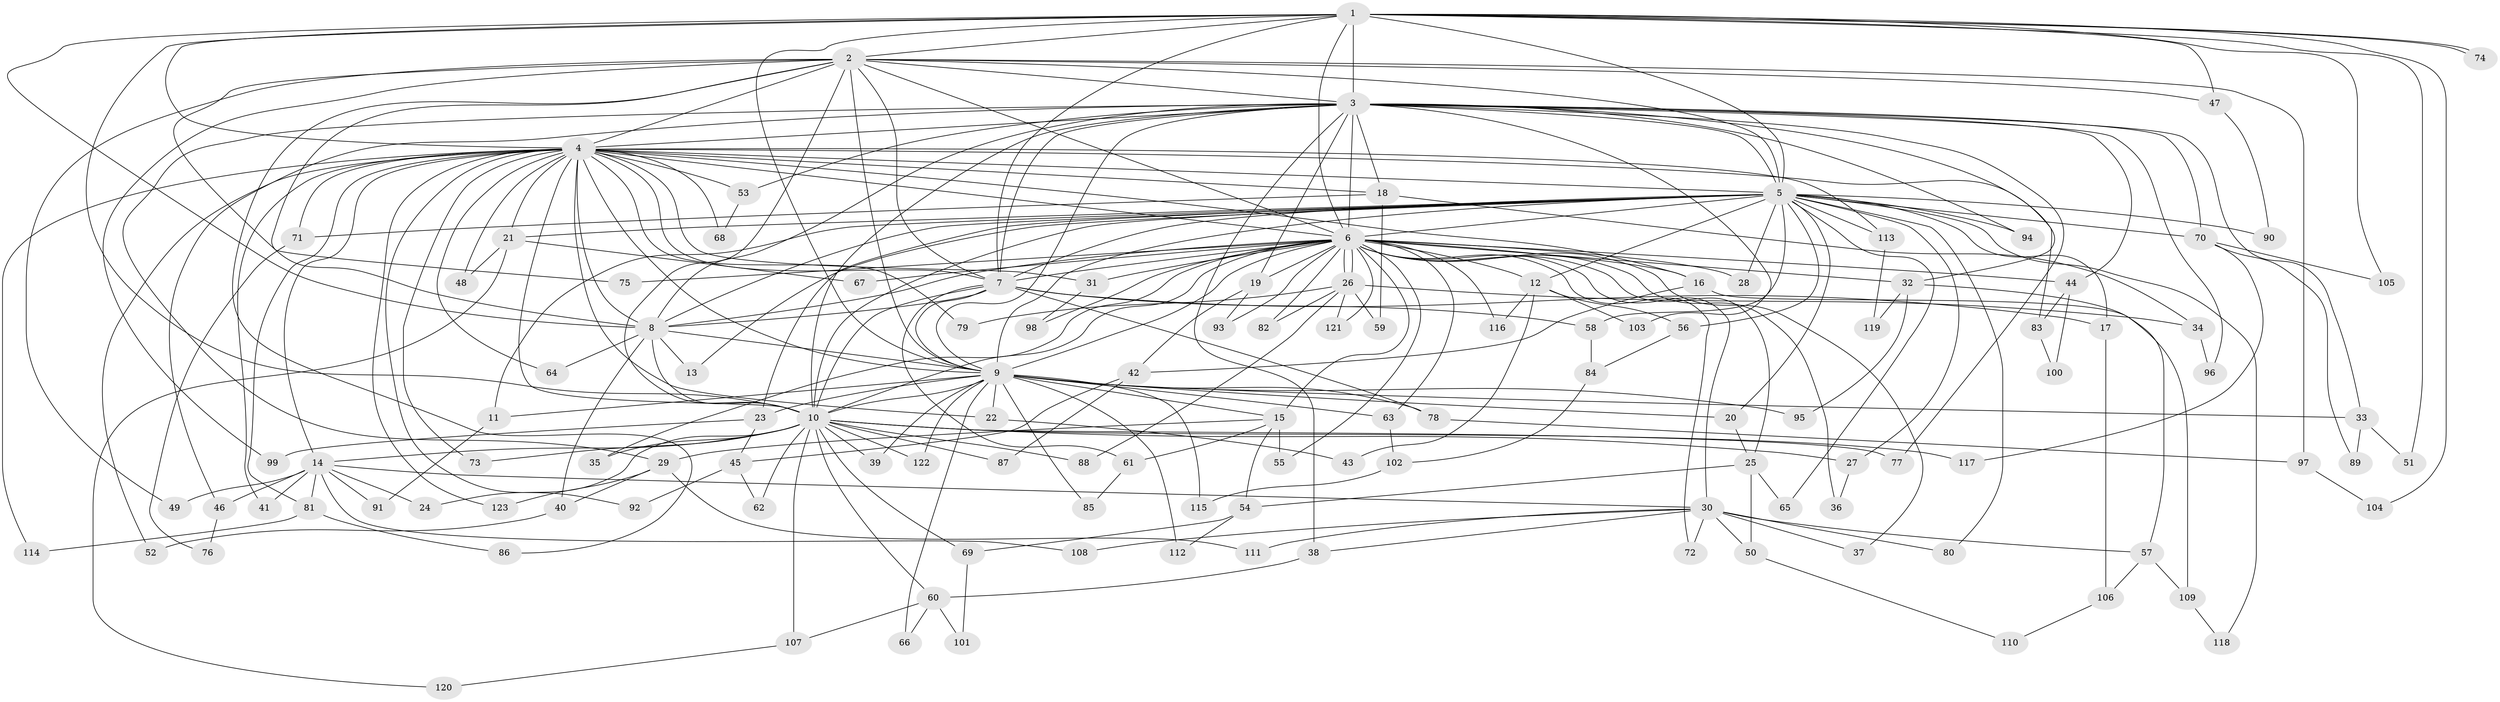 // Generated by graph-tools (version 1.1) at 2025/35/03/09/25 02:35:01]
// undirected, 123 vertices, 271 edges
graph export_dot {
graph [start="1"]
  node [color=gray90,style=filled];
  1;
  2;
  3;
  4;
  5;
  6;
  7;
  8;
  9;
  10;
  11;
  12;
  13;
  14;
  15;
  16;
  17;
  18;
  19;
  20;
  21;
  22;
  23;
  24;
  25;
  26;
  27;
  28;
  29;
  30;
  31;
  32;
  33;
  34;
  35;
  36;
  37;
  38;
  39;
  40;
  41;
  42;
  43;
  44;
  45;
  46;
  47;
  48;
  49;
  50;
  51;
  52;
  53;
  54;
  55;
  56;
  57;
  58;
  59;
  60;
  61;
  62;
  63;
  64;
  65;
  66;
  67;
  68;
  69;
  70;
  71;
  72;
  73;
  74;
  75;
  76;
  77;
  78;
  79;
  80;
  81;
  82;
  83;
  84;
  85;
  86;
  87;
  88;
  89;
  90;
  91;
  92;
  93;
  94;
  95;
  96;
  97;
  98;
  99;
  100;
  101;
  102;
  103;
  104;
  105;
  106;
  107;
  108;
  109;
  110;
  111;
  112;
  113;
  114;
  115;
  116;
  117;
  118;
  119;
  120;
  121;
  122;
  123;
  1 -- 2;
  1 -- 3;
  1 -- 4;
  1 -- 5;
  1 -- 6;
  1 -- 7;
  1 -- 8;
  1 -- 9;
  1 -- 10;
  1 -- 47;
  1 -- 51;
  1 -- 74;
  1 -- 74;
  1 -- 104;
  1 -- 105;
  2 -- 3;
  2 -- 4;
  2 -- 5;
  2 -- 6;
  2 -- 7;
  2 -- 8;
  2 -- 9;
  2 -- 10;
  2 -- 47;
  2 -- 49;
  2 -- 75;
  2 -- 86;
  2 -- 97;
  2 -- 99;
  3 -- 4;
  3 -- 5;
  3 -- 6;
  3 -- 7;
  3 -- 8;
  3 -- 9;
  3 -- 10;
  3 -- 18;
  3 -- 19;
  3 -- 29;
  3 -- 32;
  3 -- 33;
  3 -- 38;
  3 -- 44;
  3 -- 46;
  3 -- 53;
  3 -- 70;
  3 -- 77;
  3 -- 94;
  3 -- 96;
  3 -- 103;
  4 -- 5;
  4 -- 6;
  4 -- 7;
  4 -- 8;
  4 -- 9;
  4 -- 10;
  4 -- 14;
  4 -- 16;
  4 -- 18;
  4 -- 21;
  4 -- 22;
  4 -- 31;
  4 -- 41;
  4 -- 48;
  4 -- 52;
  4 -- 53;
  4 -- 64;
  4 -- 68;
  4 -- 71;
  4 -- 73;
  4 -- 79;
  4 -- 81;
  4 -- 83;
  4 -- 92;
  4 -- 113;
  4 -- 114;
  4 -- 123;
  5 -- 6;
  5 -- 7;
  5 -- 8;
  5 -- 9;
  5 -- 10;
  5 -- 11;
  5 -- 12;
  5 -- 13;
  5 -- 17;
  5 -- 20;
  5 -- 21;
  5 -- 23;
  5 -- 27;
  5 -- 28;
  5 -- 56;
  5 -- 58;
  5 -- 65;
  5 -- 70;
  5 -- 80;
  5 -- 90;
  5 -- 94;
  5 -- 113;
  5 -- 118;
  6 -- 7;
  6 -- 8;
  6 -- 9;
  6 -- 10;
  6 -- 12;
  6 -- 15;
  6 -- 16;
  6 -- 19;
  6 -- 25;
  6 -- 26;
  6 -- 26;
  6 -- 28;
  6 -- 30;
  6 -- 31;
  6 -- 32;
  6 -- 35;
  6 -- 36;
  6 -- 37;
  6 -- 44;
  6 -- 55;
  6 -- 63;
  6 -- 67;
  6 -- 72;
  6 -- 75;
  6 -- 82;
  6 -- 93;
  6 -- 98;
  6 -- 116;
  6 -- 121;
  7 -- 8;
  7 -- 9;
  7 -- 10;
  7 -- 17;
  7 -- 58;
  7 -- 61;
  7 -- 78;
  8 -- 9;
  8 -- 10;
  8 -- 13;
  8 -- 40;
  8 -- 64;
  9 -- 10;
  9 -- 11;
  9 -- 15;
  9 -- 20;
  9 -- 22;
  9 -- 23;
  9 -- 33;
  9 -- 39;
  9 -- 63;
  9 -- 66;
  9 -- 78;
  9 -- 85;
  9 -- 95;
  9 -- 112;
  9 -- 115;
  9 -- 122;
  10 -- 14;
  10 -- 24;
  10 -- 27;
  10 -- 35;
  10 -- 39;
  10 -- 60;
  10 -- 62;
  10 -- 69;
  10 -- 73;
  10 -- 77;
  10 -- 87;
  10 -- 88;
  10 -- 107;
  10 -- 117;
  10 -- 122;
  11 -- 91;
  12 -- 43;
  12 -- 56;
  12 -- 103;
  12 -- 116;
  14 -- 24;
  14 -- 30;
  14 -- 41;
  14 -- 46;
  14 -- 49;
  14 -- 81;
  14 -- 91;
  14 -- 108;
  15 -- 29;
  15 -- 54;
  15 -- 55;
  15 -- 61;
  16 -- 42;
  16 -- 109;
  17 -- 106;
  18 -- 34;
  18 -- 59;
  18 -- 71;
  19 -- 42;
  19 -- 93;
  20 -- 25;
  21 -- 48;
  21 -- 67;
  21 -- 120;
  22 -- 43;
  23 -- 45;
  23 -- 99;
  25 -- 50;
  25 -- 54;
  25 -- 65;
  26 -- 34;
  26 -- 59;
  26 -- 79;
  26 -- 82;
  26 -- 88;
  26 -- 121;
  27 -- 36;
  29 -- 40;
  29 -- 111;
  29 -- 123;
  30 -- 37;
  30 -- 38;
  30 -- 50;
  30 -- 57;
  30 -- 72;
  30 -- 80;
  30 -- 108;
  30 -- 111;
  31 -- 98;
  32 -- 57;
  32 -- 95;
  32 -- 119;
  33 -- 51;
  33 -- 89;
  34 -- 96;
  38 -- 60;
  40 -- 52;
  42 -- 45;
  42 -- 87;
  44 -- 83;
  44 -- 100;
  45 -- 62;
  45 -- 92;
  46 -- 76;
  47 -- 90;
  50 -- 110;
  53 -- 68;
  54 -- 69;
  54 -- 112;
  56 -- 84;
  57 -- 106;
  57 -- 109;
  58 -- 84;
  60 -- 66;
  60 -- 101;
  60 -- 107;
  61 -- 85;
  63 -- 102;
  69 -- 101;
  70 -- 89;
  70 -- 105;
  70 -- 117;
  71 -- 76;
  78 -- 97;
  81 -- 86;
  81 -- 114;
  83 -- 100;
  84 -- 102;
  97 -- 104;
  102 -- 115;
  106 -- 110;
  107 -- 120;
  109 -- 118;
  113 -- 119;
}
